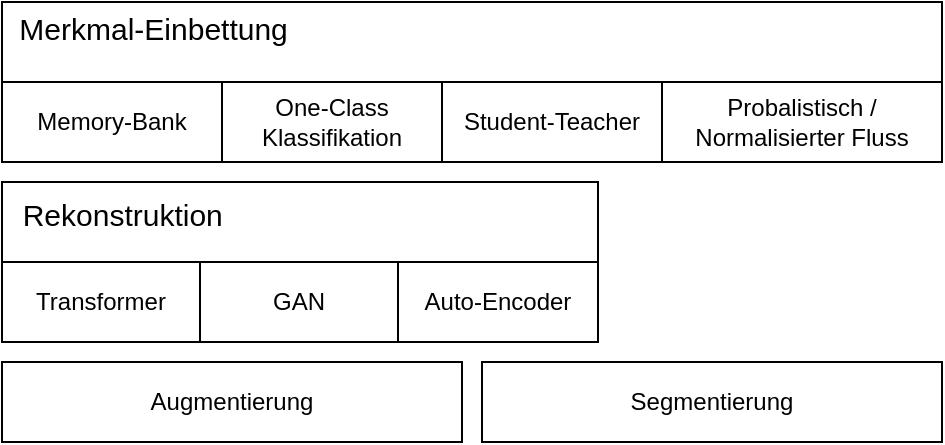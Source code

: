 <mxfile version="28.0.7">
  <diagram name="Seite-1" id="5rlcN-MIJn2jwEJ2UPRv">
    <mxGraphModel dx="814" dy="1348" grid="1" gridSize="10" guides="1" tooltips="1" connect="1" arrows="1" fold="1" page="1" pageScale="1" pageWidth="827" pageHeight="1169" math="0" shadow="0">
      <root>
        <mxCell id="0" />
        <mxCell id="1" parent="0" />
        <mxCell id="Fr0SkKWDWSNzRNx7TSYj-61" value="" style="group;align=left;" parent="1" vertex="1" connectable="0">
          <mxGeometry x="90" y="160" width="470" height="80" as="geometry" />
        </mxCell>
        <mxCell id="Fr0SkKWDWSNzRNx7TSYj-30" value="&lt;div style=&quot;line-height: 130%;&quot;&gt;&lt;div align=&quot;left&quot;&gt;&amp;nbsp;&amp;nbsp;&lt;font style=&quot;font-size: 15px; line-height: 130%;&quot;&gt;Merkmal-Einbettung&lt;/font&gt;&lt;/div&gt;&lt;div&gt;&lt;font style=&quot;font-size: 15px;&quot;&gt;&lt;br&gt;&lt;/font&gt;&lt;/div&gt;&lt;div&gt;&lt;font style=&quot;font-size: 15px;&quot;&gt;&lt;br&gt;&lt;/font&gt;&lt;/div&gt;&lt;div&gt;&lt;font style=&quot;font-size: 15px;&quot;&gt;&lt;br&gt;&lt;/font&gt;&lt;/div&gt;&lt;/div&gt;" style="rounded=0;whiteSpace=wrap;html=1;align=left;" parent="Fr0SkKWDWSNzRNx7TSYj-61" vertex="1">
          <mxGeometry width="470" height="80" as="geometry" />
        </mxCell>
        <mxCell id="dY2tgHmN-OLpfwCMAxtW-5" value="&lt;div&gt;Memory-Bank&lt;/div&gt;" style="rounded=0;whiteSpace=wrap;html=1;align=center;" vertex="1" parent="Fr0SkKWDWSNzRNx7TSYj-61">
          <mxGeometry y="40" width="110" height="40" as="geometry" />
        </mxCell>
        <mxCell id="dY2tgHmN-OLpfwCMAxtW-6" value="&lt;div&gt;One-Class&lt;/div&gt;&lt;div&gt;Klassifikation&lt;/div&gt;" style="rounded=0;whiteSpace=wrap;html=1;align=center;" vertex="1" parent="Fr0SkKWDWSNzRNx7TSYj-61">
          <mxGeometry x="110" y="40" width="110" height="40" as="geometry" />
        </mxCell>
        <mxCell id="dY2tgHmN-OLpfwCMAxtW-7" value="Student-Teacher" style="rounded=0;whiteSpace=wrap;html=1;align=center;" vertex="1" parent="Fr0SkKWDWSNzRNx7TSYj-61">
          <mxGeometry x="220" y="40" width="110" height="40" as="geometry" />
        </mxCell>
        <mxCell id="dY2tgHmN-OLpfwCMAxtW-8" value="&lt;div&gt;Probalistisch /&lt;/div&gt;&lt;div&gt;Normalisierter Fluss&lt;/div&gt;" style="rounded=0;whiteSpace=wrap;html=1;align=center;" vertex="1" parent="Fr0SkKWDWSNzRNx7TSYj-61">
          <mxGeometry x="330" y="40" width="140" height="40" as="geometry" />
        </mxCell>
        <mxCell id="Fr0SkKWDWSNzRNx7TSYj-77" value="Augmentierung" style="rounded=0;whiteSpace=wrap;html=1;align=center;" parent="1" vertex="1">
          <mxGeometry x="90" y="340" width="230" height="40" as="geometry" />
        </mxCell>
        <mxCell id="dY2tgHmN-OLpfwCMAxtW-2" value="" style="group;align=left;" vertex="1" connectable="0" parent="1">
          <mxGeometry x="90" y="250" width="298" height="80" as="geometry" />
        </mxCell>
        <mxCell id="dY2tgHmN-OLpfwCMAxtW-3" value="&lt;div&gt;&lt;div&gt;&lt;div&gt;&lt;div&gt;&lt;div&gt;&lt;div&gt;&lt;div align=&quot;left&quot;&gt;&lt;font style=&quot;font-size: 15px;&quot;&gt;&amp;nbsp; Rekonstruktion&lt;/font&gt;&lt;/div&gt;&lt;div&gt;&lt;font style=&quot;font-size: 15px;&quot;&gt;&lt;br&gt;&lt;/font&gt;&lt;/div&gt;&lt;/div&gt;&lt;/div&gt;&lt;/div&gt;&lt;/div&gt;&lt;div&gt;&lt;br&gt;&lt;/div&gt;&lt;div&gt;&lt;br&gt;&lt;/div&gt;&lt;/div&gt;&lt;/div&gt;" style="rounded=0;whiteSpace=wrap;html=1;align=left;" vertex="1" parent="dY2tgHmN-OLpfwCMAxtW-2">
          <mxGeometry width="298" height="80" as="geometry" />
        </mxCell>
        <mxCell id="dY2tgHmN-OLpfwCMAxtW-9" value="Auto-Encoder" style="rounded=0;whiteSpace=wrap;html=1;align=center;" vertex="1" parent="dY2tgHmN-OLpfwCMAxtW-2">
          <mxGeometry x="198" y="40" width="100" height="40" as="geometry" />
        </mxCell>
        <mxCell id="dY2tgHmN-OLpfwCMAxtW-10" value="GAN" style="rounded=0;whiteSpace=wrap;html=1;align=center;" vertex="1" parent="dY2tgHmN-OLpfwCMAxtW-2">
          <mxGeometry x="99" y="40" width="99" height="40" as="geometry" />
        </mxCell>
        <mxCell id="dY2tgHmN-OLpfwCMAxtW-11" value="Transformer" style="rounded=0;whiteSpace=wrap;html=1;align=center;" vertex="1" parent="dY2tgHmN-OLpfwCMAxtW-2">
          <mxGeometry y="40" width="99" height="40" as="geometry" />
        </mxCell>
        <mxCell id="dY2tgHmN-OLpfwCMAxtW-4" value="Segmentierung" style="rounded=0;whiteSpace=wrap;html=1;align=center;" vertex="1" parent="1">
          <mxGeometry x="330" y="340" width="230" height="40" as="geometry" />
        </mxCell>
      </root>
    </mxGraphModel>
  </diagram>
</mxfile>
